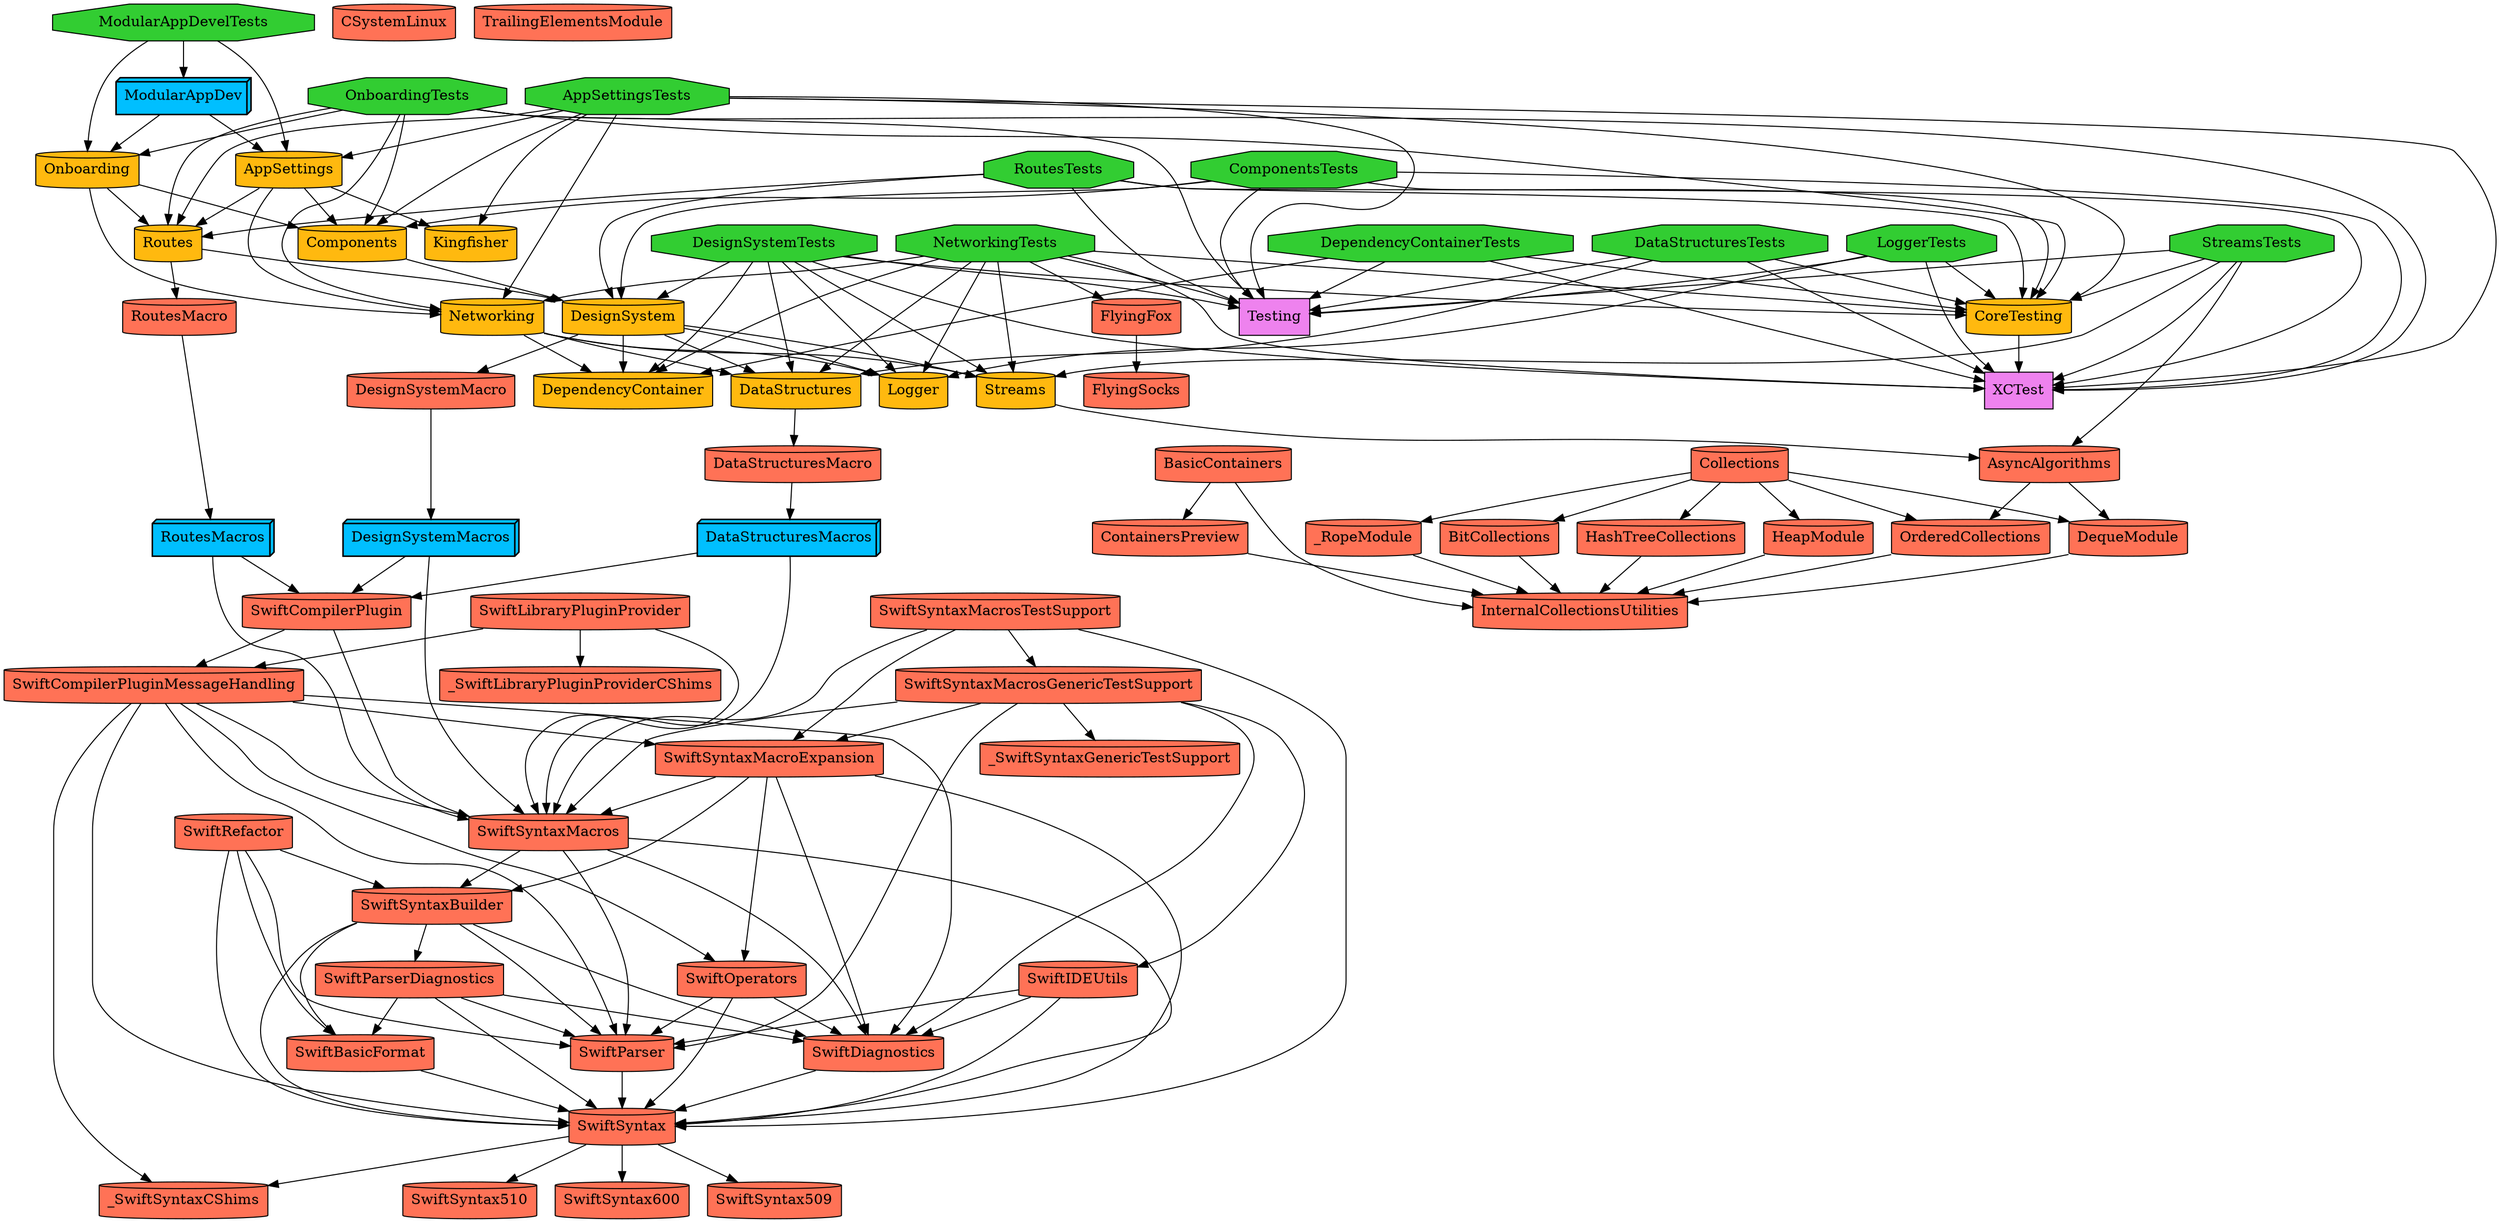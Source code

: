 digraph {
  AppSettings [fillcolor=darkgoldenrod1 shape=cylinder style=filled]
  AppSettingsTests [fillcolor=limegreen shape=octagon style=filled]
  AsyncAlgorithms [fillcolor=coral1 shape=cylinder style=filled]
  BasicContainers [fillcolor=coral1 shape=cylinder style=filled]
  BitCollections [fillcolor=coral1 shape=cylinder style=filled]
  CSystemLinux [fillcolor=coral1 shape=cylinder style=filled]
  Collections [fillcolor=coral1 shape=cylinder style=filled]
  Components [fillcolor=darkgoldenrod1 shape=cylinder style=filled]
  ComponentsTests [fillcolor=limegreen shape=octagon style=filled]
  ContainersPreview [fillcolor=coral1 shape=cylinder style=filled]
  CoreTesting [fillcolor=darkgoldenrod1 shape=cylinder style=filled]
  DataStructures [fillcolor=darkgoldenrod1 shape=cylinder style=filled]
  DataStructuresMacro [fillcolor=coral1 shape=cylinder style=filled]
  DataStructuresMacros [fillcolor=deepskyblue penwidth="1.5" shape=box3d style=filled]
  DataStructuresTests [fillcolor=limegreen shape=octagon style=filled]
  DependencyContainer [fillcolor=darkgoldenrod1 shape=cylinder style=filled]
  DependencyContainerTests [fillcolor=limegreen shape=octagon style=filled]
  DequeModule [fillcolor=coral1 shape=cylinder style=filled]
  DesignSystem [fillcolor=darkgoldenrod1 shape=cylinder style=filled]
  DesignSystemMacro [fillcolor=coral1 shape=cylinder style=filled]
  DesignSystemMacros [fillcolor=deepskyblue penwidth="1.5" shape=box3d style=filled]
  DesignSystemTests [fillcolor=limegreen shape=octagon style=filled]
  FlyingFox [fillcolor=coral1 shape=cylinder style=filled]
  FlyingSocks [fillcolor=coral1 shape=cylinder style=filled]
  HashTreeCollections [fillcolor=coral1 shape=cylinder style=filled]
  HeapModule [fillcolor=coral1 shape=cylinder style=filled]
  InternalCollectionsUtilities [fillcolor=coral1 shape=cylinder style=filled]
  Kingfisher [fillcolor=darkgoldenrod1 shape=cylinder style=filled]
  Logger [fillcolor=darkgoldenrod1 shape=cylinder style=filled]
  LoggerTests [fillcolor=limegreen shape=octagon style=filled]
  ModularAppDev [fillcolor=deepskyblue penwidth="1.5" shape=box3d style=filled]
  ModularAppDevelTests [fillcolor=limegreen shape=octagon style=filled]
  Networking [fillcolor=darkgoldenrod1 shape=cylinder style=filled]
  NetworkingTests [fillcolor=limegreen shape=octagon style=filled]
  Onboarding [fillcolor=darkgoldenrod1 shape=cylinder style=filled]
  OnboardingTests [fillcolor=limegreen shape=octagon style=filled]
  OrderedCollections [fillcolor=coral1 shape=cylinder style=filled]
  Routes [fillcolor=darkgoldenrod1 shape=cylinder style=filled]
  RoutesMacro [fillcolor=coral1 shape=cylinder style=filled]
  RoutesMacros [fillcolor=deepskyblue penwidth="1.5" shape=box3d style=filled]
  RoutesTests [fillcolor=limegreen shape=octagon style=filled]
  Streams [fillcolor=darkgoldenrod1 shape=cylinder style=filled]
  StreamsTests [fillcolor=limegreen shape=octagon style=filled]
  SwiftBasicFormat [fillcolor=coral1 shape=cylinder style=filled]
  SwiftCompilerPlugin [fillcolor=coral1 shape=cylinder style=filled]
  SwiftCompilerPluginMessageHandling [fillcolor=coral1 shape=cylinder style=filled]
  SwiftDiagnostics [fillcolor=coral1 shape=cylinder style=filled]
  SwiftIDEUtils [fillcolor=coral1 shape=cylinder style=filled]
  SwiftLibraryPluginProvider [fillcolor=coral1 shape=cylinder style=filled]
  SwiftOperators [fillcolor=coral1 shape=cylinder style=filled]
  SwiftParser [fillcolor=coral1 shape=cylinder style=filled]
  SwiftParserDiagnostics [fillcolor=coral1 shape=cylinder style=filled]
  SwiftRefactor [fillcolor=coral1 shape=cylinder style=filled]
  SwiftSyntax [fillcolor=coral1 shape=cylinder style=filled]
  SwiftSyntax509 [fillcolor=coral1 shape=cylinder style=filled]
  SwiftSyntax510 [fillcolor=coral1 shape=cylinder style=filled]
  SwiftSyntax600 [fillcolor=coral1 shape=cylinder style=filled]
  SwiftSyntaxBuilder [fillcolor=coral1 shape=cylinder style=filled]
  SwiftSyntaxMacroExpansion [fillcolor=coral1 shape=cylinder style=filled]
  SwiftSyntaxMacros [fillcolor=coral1 shape=cylinder style=filled]
  SwiftSyntaxMacrosGenericTestSupport [fillcolor=coral1 shape=cylinder style=filled]
  SwiftSyntaxMacrosTestSupport [fillcolor=coral1 shape=cylinder style=filled]
  Testing [fillcolor=violet shape=rectangle style=filled]
  TrailingElementsModule [fillcolor=coral1 shape=cylinder style=filled]
  XCTest [fillcolor=violet shape=rectangle style=filled]
  _RopeModule [fillcolor=coral1 shape=cylinder style=filled]
  _SwiftLibraryPluginProviderCShims [fillcolor=coral1 shape=cylinder style=filled]
  _SwiftSyntaxCShims [fillcolor=coral1 shape=cylinder style=filled]
  _SwiftSyntaxGenericTestSupport [fillcolor=coral1 shape=cylinder style=filled]
  AppSettings -> Routes
  AppSettings -> Components
  AppSettings -> Kingfisher
  AppSettings -> Networking
  AppSettingsTests -> Components
  AppSettingsTests -> XCTest
  AppSettingsTests -> Networking
  AppSettingsTests -> CoreTesting
  AppSettingsTests -> AppSettings
  AppSettingsTests -> Testing
  AppSettingsTests -> Routes
  AppSettingsTests -> Kingfisher
  AsyncAlgorithms -> OrderedCollections
  AsyncAlgorithms -> DequeModule
  BasicContainers -> InternalCollectionsUtilities
  BasicContainers -> ContainersPreview
  BitCollections -> InternalCollectionsUtilities
  Collections -> _RopeModule
  Collections -> HeapModule
  Collections -> HashTreeCollections
  Collections -> BitCollections
  Collections -> OrderedCollections
  Collections -> DequeModule
  Components -> DesignSystem
  ComponentsTests -> XCTest
  ComponentsTests -> DesignSystem
  ComponentsTests -> Components
  ComponentsTests -> CoreTesting
  ComponentsTests -> Testing
  ContainersPreview -> InternalCollectionsUtilities
  CoreTesting -> XCTest
  DataStructures -> DataStructuresMacro
  DataStructuresMacro -> DataStructuresMacros
  DataStructuresMacros -> SwiftCompilerPlugin
  DataStructuresMacros -> SwiftSyntaxMacros
  DataStructuresTests -> CoreTesting
  DataStructuresTests -> DataStructures
  DataStructuresTests -> XCTest
  DataStructuresTests -> Testing
  DependencyContainerTests -> CoreTesting
  DependencyContainerTests -> XCTest
  DependencyContainerTests -> Testing
  DependencyContainerTests -> DependencyContainer
  DequeModule -> InternalCollectionsUtilities
  DesignSystem -> DependencyContainer
  DesignSystem -> DataStructures
  DesignSystem -> DesignSystemMacro
  DesignSystem -> Streams
  DesignSystem -> Logger
  DesignSystemMacro -> DesignSystemMacros
  DesignSystemMacros -> SwiftCompilerPlugin
  DesignSystemMacros -> SwiftSyntaxMacros
  DesignSystemTests -> CoreTesting
  DesignSystemTests -> DesignSystem
  DesignSystemTests -> DependencyContainer
  DesignSystemTests -> Logger
  DesignSystemTests -> Streams
  DesignSystemTests -> DataStructures
  DesignSystemTests -> XCTest
  DesignSystemTests -> Testing
  FlyingFox -> FlyingSocks
  HashTreeCollections -> InternalCollectionsUtilities
  HeapModule -> InternalCollectionsUtilities
  LoggerTests -> XCTest
  LoggerTests -> CoreTesting
  LoggerTests -> Testing
  LoggerTests -> Logger
  ModularAppDev -> AppSettings
  ModularAppDev -> Onboarding
  ModularAppDevelTests -> AppSettings
  ModularAppDevelTests -> ModularAppDev
  ModularAppDevelTests -> Onboarding
  Networking -> Streams
  Networking -> Logger
  Networking -> DataStructures
  Networking -> DependencyContainer
  NetworkingTests -> FlyingFox
  NetworkingTests -> Logger
  NetworkingTests -> Testing
  NetworkingTests -> Networking
  NetworkingTests -> DependencyContainer
  NetworkingTests -> DataStructures
  NetworkingTests -> XCTest
  NetworkingTests -> Streams
  NetworkingTests -> CoreTesting
  Onboarding -> Components
  Onboarding -> Networking
  Onboarding -> Routes
  OnboardingTests -> Networking
  OnboardingTests -> Routes
  OnboardingTests -> XCTest
  OnboardingTests -> Components
  OnboardingTests -> Onboarding
  OnboardingTests -> CoreTesting
  OnboardingTests -> Testing
  OrderedCollections -> InternalCollectionsUtilities
  Routes -> RoutesMacro
  Routes -> DesignSystem
  RoutesMacro -> RoutesMacros
  RoutesMacros -> SwiftSyntaxMacros
  RoutesMacros -> SwiftCompilerPlugin
  RoutesTests -> DesignSystem
  RoutesTests -> Testing
  RoutesTests -> Routes
  RoutesTests -> CoreTesting
  RoutesTests -> XCTest
  Streams -> AsyncAlgorithms
  StreamsTests -> CoreTesting
  StreamsTests -> AsyncAlgorithms
  StreamsTests -> Streams
  StreamsTests -> XCTest
  StreamsTests -> Testing
  SwiftBasicFormat -> SwiftSyntax
  SwiftCompilerPlugin -> SwiftCompilerPluginMessageHandling
  SwiftCompilerPlugin -> SwiftSyntaxMacros
  SwiftCompilerPluginMessageHandling -> SwiftSyntaxMacroExpansion
  SwiftCompilerPluginMessageHandling -> SwiftSyntaxMacros
  SwiftCompilerPluginMessageHandling -> SwiftSyntax
  SwiftCompilerPluginMessageHandling -> SwiftOperators
  SwiftCompilerPluginMessageHandling -> SwiftDiagnostics
  SwiftCompilerPluginMessageHandling -> _SwiftSyntaxCShims
  SwiftCompilerPluginMessageHandling -> SwiftParser
  SwiftDiagnostics -> SwiftSyntax
  SwiftIDEUtils -> SwiftParser
  SwiftIDEUtils -> SwiftDiagnostics
  SwiftIDEUtils -> SwiftSyntax
  SwiftLibraryPluginProvider -> SwiftCompilerPluginMessageHandling
  SwiftLibraryPluginProvider -> _SwiftLibraryPluginProviderCShims
  SwiftLibraryPluginProvider -> SwiftSyntaxMacros
  SwiftOperators -> SwiftSyntax
  SwiftOperators -> SwiftDiagnostics
  SwiftOperators -> SwiftParser
  SwiftParser -> SwiftSyntax
  SwiftParserDiagnostics -> SwiftBasicFormat
  SwiftParserDiagnostics -> SwiftSyntax
  SwiftParserDiagnostics -> SwiftParser
  SwiftParserDiagnostics -> SwiftDiagnostics
  SwiftRefactor -> SwiftBasicFormat
  SwiftRefactor -> SwiftSyntaxBuilder
  SwiftRefactor -> SwiftSyntax
  SwiftRefactor -> SwiftParser
  SwiftSyntax -> SwiftSyntax509
  SwiftSyntax -> SwiftSyntax510
  SwiftSyntax -> _SwiftSyntaxCShims
  SwiftSyntax -> SwiftSyntax600
  SwiftSyntaxBuilder -> SwiftParser
  SwiftSyntaxBuilder -> SwiftParserDiagnostics
  SwiftSyntaxBuilder -> SwiftBasicFormat
  SwiftSyntaxBuilder -> SwiftSyntax
  SwiftSyntaxBuilder -> SwiftDiagnostics
  SwiftSyntaxMacroExpansion -> SwiftSyntaxBuilder
  SwiftSyntaxMacroExpansion -> SwiftSyntaxMacros
  SwiftSyntaxMacroExpansion -> SwiftDiagnostics
  SwiftSyntaxMacroExpansion -> SwiftSyntax
  SwiftSyntaxMacroExpansion -> SwiftOperators
  SwiftSyntaxMacros -> SwiftSyntax
  SwiftSyntaxMacros -> SwiftDiagnostics
  SwiftSyntaxMacros -> SwiftParser
  SwiftSyntaxMacros -> SwiftSyntaxBuilder
  SwiftSyntaxMacrosGenericTestSupport -> SwiftParser
  SwiftSyntaxMacrosGenericTestSupport -> SwiftSyntaxMacros
  SwiftSyntaxMacrosGenericTestSupport -> SwiftSyntaxMacroExpansion
  SwiftSyntaxMacrosGenericTestSupport -> _SwiftSyntaxGenericTestSupport
  SwiftSyntaxMacrosGenericTestSupport -> SwiftIDEUtils
  SwiftSyntaxMacrosGenericTestSupport -> SwiftDiagnostics
  SwiftSyntaxMacrosTestSupport -> SwiftSyntaxMacros
  SwiftSyntaxMacrosTestSupport -> SwiftSyntaxMacroExpansion
  SwiftSyntaxMacrosTestSupport -> SwiftSyntax
  SwiftSyntaxMacrosTestSupport -> SwiftSyntaxMacrosGenericTestSupport
  _RopeModule -> InternalCollectionsUtilities
}